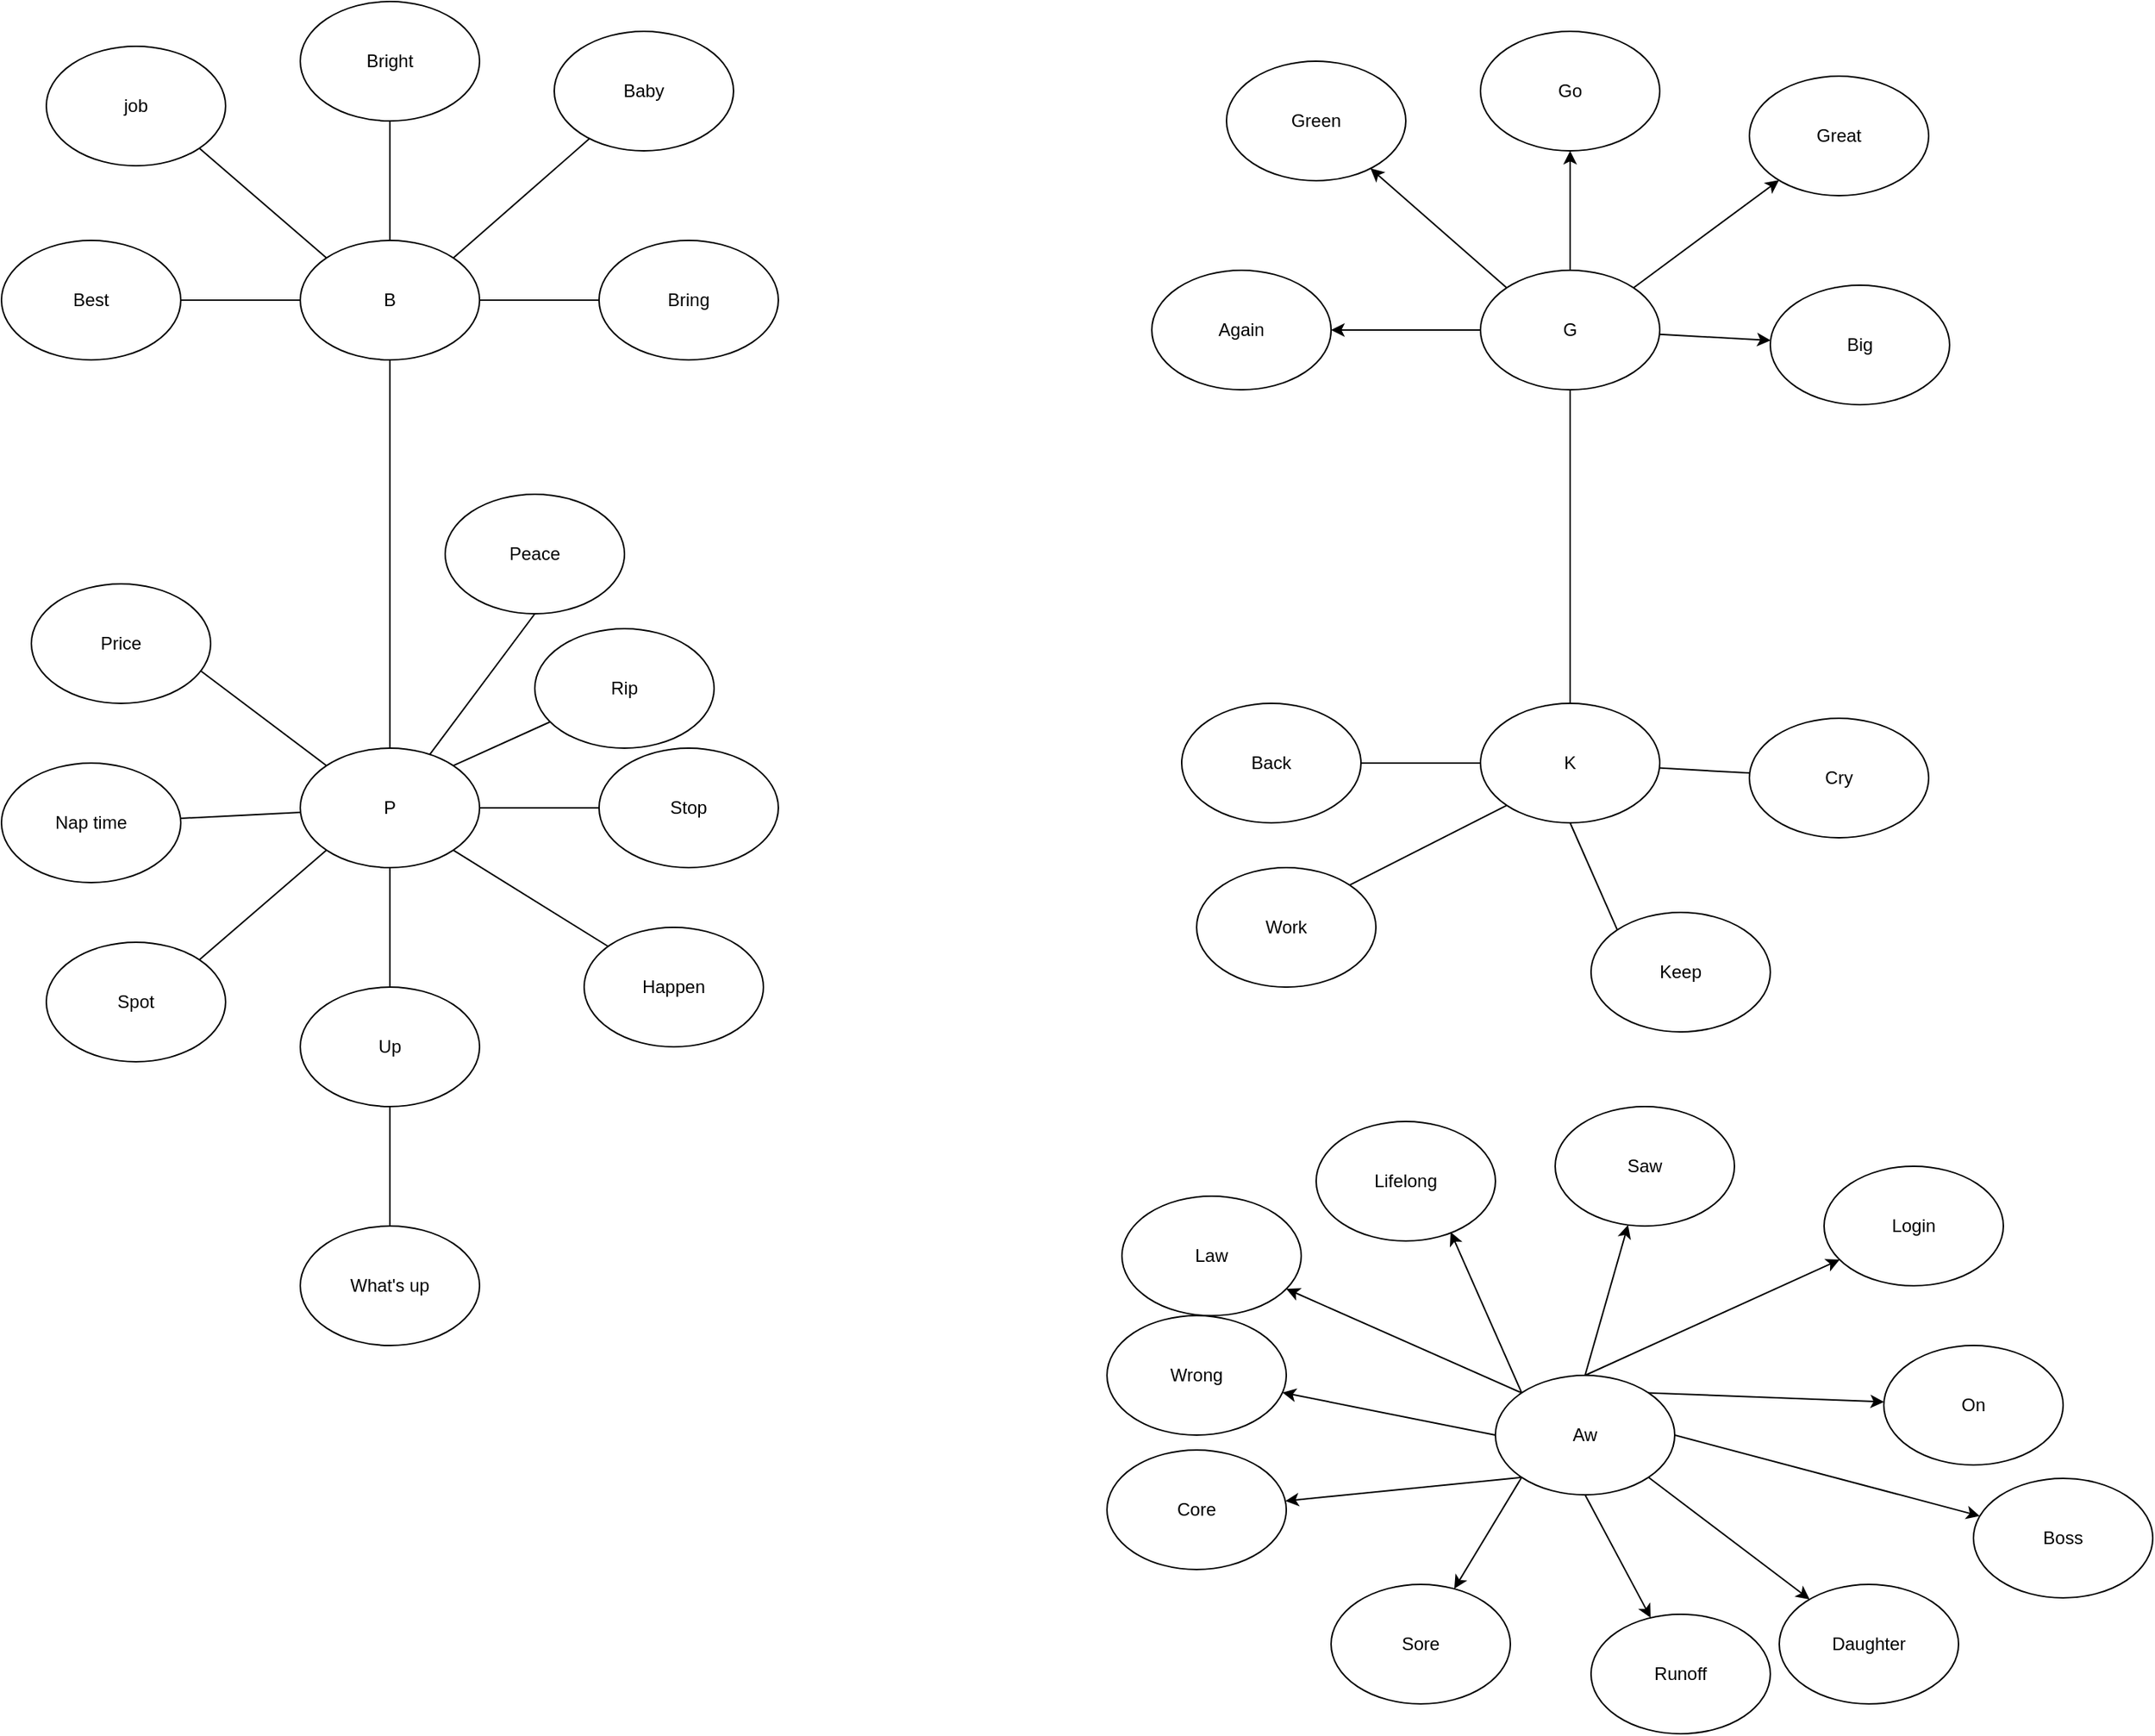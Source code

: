 <mxfile version="15.6.2" type="github">
  <diagram id="xSPHtnjqVK3a8DJXPaqk" name="Consonant">
    <mxGraphModel dx="3009" dy="773" grid="1" gridSize="10" guides="1" tooltips="1" connect="1" arrows="1" fold="1" page="1" pageScale="1" pageWidth="827" pageHeight="1169" math="0" shadow="0">
      <root>
        <mxCell id="0" />
        <mxCell id="1" parent="0" />
        <mxCell id="e4GCMo-crQREHJ02hRd4-3" value="" style="edgeStyle=orthogonalEdgeStyle;rounded=0;orthogonalLoop=1;jettySize=auto;html=1;" parent="1" source="e4GCMo-crQREHJ02hRd4-1" target="e4GCMo-crQREHJ02hRd4-2" edge="1">
          <mxGeometry relative="1" as="geometry" />
        </mxCell>
        <mxCell id="e4GCMo-crQREHJ02hRd4-5" style="rounded=0;orthogonalLoop=1;jettySize=auto;html=1;exitX=0;exitY=0;exitDx=0;exitDy=0;" parent="1" source="e4GCMo-crQREHJ02hRd4-1" target="e4GCMo-crQREHJ02hRd4-4" edge="1">
          <mxGeometry relative="1" as="geometry" />
        </mxCell>
        <mxCell id="e4GCMo-crQREHJ02hRd4-7" style="edgeStyle=none;rounded=0;orthogonalLoop=1;jettySize=auto;html=1;exitX=1;exitY=0;exitDx=0;exitDy=0;" parent="1" source="e4GCMo-crQREHJ02hRd4-1" target="e4GCMo-crQREHJ02hRd4-6" edge="1">
          <mxGeometry relative="1" as="geometry" />
        </mxCell>
        <mxCell id="e4GCMo-crQREHJ02hRd4-9" value="" style="edgeStyle=none;rounded=0;orthogonalLoop=1;jettySize=auto;html=1;" parent="1" source="e4GCMo-crQREHJ02hRd4-1" target="e4GCMo-crQREHJ02hRd4-8" edge="1">
          <mxGeometry relative="1" as="geometry" />
        </mxCell>
        <mxCell id="e4GCMo-crQREHJ02hRd4-11" value="" style="edgeStyle=none;rounded=0;orthogonalLoop=1;jettySize=auto;html=1;" parent="1" source="e4GCMo-crQREHJ02hRd4-1" target="e4GCMo-crQREHJ02hRd4-10" edge="1">
          <mxGeometry relative="1" as="geometry" />
        </mxCell>
        <mxCell id="e4GCMo-crQREHJ02hRd4-13" style="edgeStyle=none;rounded=0;orthogonalLoop=1;jettySize=auto;html=1;entryX=0.5;entryY=0;entryDx=0;entryDy=0;endArrow=none;endFill=0;" parent="1" source="e4GCMo-crQREHJ02hRd4-1" target="e4GCMo-crQREHJ02hRd4-12" edge="1">
          <mxGeometry relative="1" as="geometry" />
        </mxCell>
        <mxCell id="e4GCMo-crQREHJ02hRd4-1" value="G" style="ellipse;whiteSpace=wrap;html=1;" parent="1" vertex="1">
          <mxGeometry x="160" y="360" width="120" height="80" as="geometry" />
        </mxCell>
        <mxCell id="e4GCMo-crQREHJ02hRd4-2" value="Go" style="ellipse;whiteSpace=wrap;html=1;" parent="1" vertex="1">
          <mxGeometry x="160" y="200" width="120" height="80" as="geometry" />
        </mxCell>
        <mxCell id="e4GCMo-crQREHJ02hRd4-4" value="Green" style="ellipse;whiteSpace=wrap;html=1;" parent="1" vertex="1">
          <mxGeometry x="-10" y="220" width="120" height="80" as="geometry" />
        </mxCell>
        <mxCell id="e4GCMo-crQREHJ02hRd4-6" value="Great" style="ellipse;whiteSpace=wrap;html=1;" parent="1" vertex="1">
          <mxGeometry x="340" y="230" width="120" height="80" as="geometry" />
        </mxCell>
        <mxCell id="e4GCMo-crQREHJ02hRd4-8" value="Again" style="ellipse;whiteSpace=wrap;html=1;" parent="1" vertex="1">
          <mxGeometry x="-60" y="360" width="120" height="80" as="geometry" />
        </mxCell>
        <mxCell id="e4GCMo-crQREHJ02hRd4-10" value="Big" style="ellipse;whiteSpace=wrap;html=1;" parent="1" vertex="1">
          <mxGeometry x="354" y="370" width="120" height="80" as="geometry" />
        </mxCell>
        <mxCell id="e4GCMo-crQREHJ02hRd4-15" value="" style="edgeStyle=none;rounded=0;orthogonalLoop=1;jettySize=auto;html=1;endArrow=none;endFill=0;" parent="1" source="e4GCMo-crQREHJ02hRd4-12" target="e4GCMo-crQREHJ02hRd4-14" edge="1">
          <mxGeometry relative="1" as="geometry" />
        </mxCell>
        <mxCell id="e4GCMo-crQREHJ02hRd4-17" value="" style="edgeStyle=none;rounded=0;orthogonalLoop=1;jettySize=auto;html=1;endArrow=none;endFill=0;" parent="1" source="e4GCMo-crQREHJ02hRd4-12" target="e4GCMo-crQREHJ02hRd4-16" edge="1">
          <mxGeometry relative="1" as="geometry" />
        </mxCell>
        <mxCell id="e4GCMo-crQREHJ02hRd4-19" style="edgeStyle=none;rounded=0;orthogonalLoop=1;jettySize=auto;html=1;exitX=0;exitY=1;exitDx=0;exitDy=0;entryX=1;entryY=0;entryDx=0;entryDy=0;endArrow=none;endFill=0;" parent="1" source="e4GCMo-crQREHJ02hRd4-12" target="e4GCMo-crQREHJ02hRd4-18" edge="1">
          <mxGeometry relative="1" as="geometry" />
        </mxCell>
        <mxCell id="e4GCMo-crQREHJ02hRd4-21" style="edgeStyle=none;rounded=0;orthogonalLoop=1;jettySize=auto;html=1;exitX=0.5;exitY=1;exitDx=0;exitDy=0;entryX=0;entryY=0;entryDx=0;entryDy=0;endArrow=none;endFill=0;" parent="1" source="e4GCMo-crQREHJ02hRd4-12" target="e4GCMo-crQREHJ02hRd4-20" edge="1">
          <mxGeometry relative="1" as="geometry" />
        </mxCell>
        <mxCell id="e4GCMo-crQREHJ02hRd4-12" value="K" style="ellipse;whiteSpace=wrap;html=1;" parent="1" vertex="1">
          <mxGeometry x="160" y="650" width="120" height="80" as="geometry" />
        </mxCell>
        <mxCell id="e4GCMo-crQREHJ02hRd4-14" value="Cry" style="ellipse;whiteSpace=wrap;html=1;" parent="1" vertex="1">
          <mxGeometry x="340" y="660" width="120" height="80" as="geometry" />
        </mxCell>
        <mxCell id="e4GCMo-crQREHJ02hRd4-16" value="Back" style="ellipse;whiteSpace=wrap;html=1;" parent="1" vertex="1">
          <mxGeometry x="-40" y="650" width="120" height="80" as="geometry" />
        </mxCell>
        <mxCell id="e4GCMo-crQREHJ02hRd4-18" value="Work" style="ellipse;whiteSpace=wrap;html=1;" parent="1" vertex="1">
          <mxGeometry x="-30" y="760" width="120" height="80" as="geometry" />
        </mxCell>
        <mxCell id="e4GCMo-crQREHJ02hRd4-20" value="Keep" style="ellipse;whiteSpace=wrap;html=1;" parent="1" vertex="1">
          <mxGeometry x="234" y="790" width="120" height="80" as="geometry" />
        </mxCell>
        <mxCell id="Z2mWBq97ujXOIqgyVaY3-3" style="edgeStyle=none;rounded=0;orthogonalLoop=1;jettySize=auto;html=1;entryX=0.5;entryY=1;entryDx=0;entryDy=0;endArrow=none;endFill=0;" parent="1" source="Z2mWBq97ujXOIqgyVaY3-1" target="Z2mWBq97ujXOIqgyVaY3-2" edge="1">
          <mxGeometry relative="1" as="geometry" />
        </mxCell>
        <mxCell id="Z2mWBq97ujXOIqgyVaY3-5" value="" style="edgeStyle=none;rounded=0;orthogonalLoop=1;jettySize=auto;html=1;endArrow=none;endFill=0;" parent="1" source="Z2mWBq97ujXOIqgyVaY3-1" target="Z2mWBq97ujXOIqgyVaY3-4" edge="1">
          <mxGeometry relative="1" as="geometry" />
        </mxCell>
        <mxCell id="Z2mWBq97ujXOIqgyVaY3-7" value="" style="edgeStyle=none;rounded=0;orthogonalLoop=1;jettySize=auto;html=1;endArrow=none;endFill=0;" parent="1" source="Z2mWBq97ujXOIqgyVaY3-1" target="Z2mWBq97ujXOIqgyVaY3-6" edge="1">
          <mxGeometry relative="1" as="geometry" />
        </mxCell>
        <mxCell id="Z2mWBq97ujXOIqgyVaY3-9" value="" style="edgeStyle=none;rounded=0;orthogonalLoop=1;jettySize=auto;html=1;endArrow=none;endFill=0;" parent="1" source="Z2mWBq97ujXOIqgyVaY3-1" target="Z2mWBq97ujXOIqgyVaY3-8" edge="1">
          <mxGeometry relative="1" as="geometry" />
        </mxCell>
        <mxCell id="Z2mWBq97ujXOIqgyVaY3-29" style="edgeStyle=none;rounded=0;orthogonalLoop=1;jettySize=auto;html=1;exitX=1;exitY=0;exitDx=0;exitDy=0;endArrow=none;endFill=0;" parent="1" source="Z2mWBq97ujXOIqgyVaY3-1" target="Z2mWBq97ujXOIqgyVaY3-28" edge="1">
          <mxGeometry relative="1" as="geometry" />
        </mxCell>
        <mxCell id="Z2mWBq97ujXOIqgyVaY3-32" style="edgeStyle=none;rounded=0;orthogonalLoop=1;jettySize=auto;html=1;exitX=0;exitY=0;exitDx=0;exitDy=0;entryX=1;entryY=1;entryDx=0;entryDy=0;endArrow=none;endFill=0;" parent="1" source="Z2mWBq97ujXOIqgyVaY3-1" target="Z2mWBq97ujXOIqgyVaY3-31" edge="1">
          <mxGeometry relative="1" as="geometry" />
        </mxCell>
        <mxCell id="Z2mWBq97ujXOIqgyVaY3-1" value="B" style="ellipse;whiteSpace=wrap;html=1;" parent="1" vertex="1">
          <mxGeometry x="-630" y="340" width="120" height="80" as="geometry" />
        </mxCell>
        <mxCell id="Z2mWBq97ujXOIqgyVaY3-11" value="" style="edgeStyle=none;rounded=0;orthogonalLoop=1;jettySize=auto;html=1;endArrow=none;endFill=0;" parent="1" source="Z2mWBq97ujXOIqgyVaY3-2" target="Z2mWBq97ujXOIqgyVaY3-10" edge="1">
          <mxGeometry relative="1" as="geometry" />
        </mxCell>
        <mxCell id="Z2mWBq97ujXOIqgyVaY3-14" style="edgeStyle=none;rounded=0;orthogonalLoop=1;jettySize=auto;html=1;exitX=1;exitY=1;exitDx=0;exitDy=0;endArrow=none;endFill=0;" parent="1" source="Z2mWBq97ujXOIqgyVaY3-2" target="Z2mWBq97ujXOIqgyVaY3-13" edge="1">
          <mxGeometry relative="1" as="geometry" />
        </mxCell>
        <mxCell id="Z2mWBq97ujXOIqgyVaY3-16" value="" style="edgeStyle=none;rounded=0;orthogonalLoop=1;jettySize=auto;html=1;endArrow=none;endFill=0;" parent="1" source="Z2mWBq97ujXOIqgyVaY3-2" target="Z2mWBq97ujXOIqgyVaY3-15" edge="1">
          <mxGeometry relative="1" as="geometry" />
        </mxCell>
        <mxCell id="Z2mWBq97ujXOIqgyVaY3-18" value="" style="edgeStyle=none;rounded=0;orthogonalLoop=1;jettySize=auto;html=1;endArrow=none;endFill=0;" parent="1" source="Z2mWBq97ujXOIqgyVaY3-2" target="Z2mWBq97ujXOIqgyVaY3-17" edge="1">
          <mxGeometry relative="1" as="geometry" />
        </mxCell>
        <mxCell id="Z2mWBq97ujXOIqgyVaY3-23" style="edgeStyle=none;rounded=0;orthogonalLoop=1;jettySize=auto;html=1;exitX=0;exitY=1;exitDx=0;exitDy=0;entryX=1;entryY=0;entryDx=0;entryDy=0;endArrow=none;endFill=0;" parent="1" source="Z2mWBq97ujXOIqgyVaY3-2" target="Z2mWBq97ujXOIqgyVaY3-22" edge="1">
          <mxGeometry relative="1" as="geometry" />
        </mxCell>
        <mxCell id="Z2mWBq97ujXOIqgyVaY3-26" style="edgeStyle=none;rounded=0;orthogonalLoop=1;jettySize=auto;html=1;exitX=1;exitY=0;exitDx=0;exitDy=0;endArrow=none;endFill=0;" parent="1" source="Z2mWBq97ujXOIqgyVaY3-2" target="Z2mWBq97ujXOIqgyVaY3-25" edge="1">
          <mxGeometry relative="1" as="geometry" />
        </mxCell>
        <mxCell id="Z2mWBq97ujXOIqgyVaY3-35" style="edgeStyle=none;rounded=0;orthogonalLoop=1;jettySize=auto;html=1;exitX=0;exitY=0;exitDx=0;exitDy=0;entryX=0.942;entryY=0.725;entryDx=0;entryDy=0;entryPerimeter=0;endArrow=none;endFill=0;" parent="1" source="Z2mWBq97ujXOIqgyVaY3-2" target="Z2mWBq97ujXOIqgyVaY3-34" edge="1">
          <mxGeometry relative="1" as="geometry" />
        </mxCell>
        <mxCell id="Z2mWBq97ujXOIqgyVaY3-37" style="edgeStyle=none;rounded=0;orthogonalLoop=1;jettySize=auto;html=1;entryX=0.5;entryY=1;entryDx=0;entryDy=0;endArrow=none;endFill=0;" parent="1" source="Z2mWBq97ujXOIqgyVaY3-2" target="Z2mWBq97ujXOIqgyVaY3-36" edge="1">
          <mxGeometry relative="1" as="geometry" />
        </mxCell>
        <mxCell id="Z2mWBq97ujXOIqgyVaY3-2" value="P" style="ellipse;whiteSpace=wrap;html=1;" parent="1" vertex="1">
          <mxGeometry x="-630" y="680" width="120" height="80" as="geometry" />
        </mxCell>
        <mxCell id="Z2mWBq97ujXOIqgyVaY3-4" value="Bring" style="ellipse;whiteSpace=wrap;html=1;" parent="1" vertex="1">
          <mxGeometry x="-430" y="340" width="120" height="80" as="geometry" />
        </mxCell>
        <mxCell id="Z2mWBq97ujXOIqgyVaY3-6" value="Bright" style="ellipse;whiteSpace=wrap;html=1;" parent="1" vertex="1">
          <mxGeometry x="-630" y="180" width="120" height="80" as="geometry" />
        </mxCell>
        <mxCell id="Z2mWBq97ujXOIqgyVaY3-8" value="Best" style="ellipse;whiteSpace=wrap;html=1;" parent="1" vertex="1">
          <mxGeometry x="-830" y="340" width="120" height="80" as="geometry" />
        </mxCell>
        <mxCell id="Z2mWBq97ujXOIqgyVaY3-10" value="Stop" style="ellipse;whiteSpace=wrap;html=1;" parent="1" vertex="1">
          <mxGeometry x="-430" y="680" width="120" height="80" as="geometry" />
        </mxCell>
        <mxCell id="Z2mWBq97ujXOIqgyVaY3-13" value="Happen" style="ellipse;whiteSpace=wrap;html=1;" parent="1" vertex="1">
          <mxGeometry x="-440" y="800" width="120" height="80" as="geometry" />
        </mxCell>
        <mxCell id="Z2mWBq97ujXOIqgyVaY3-20" value="" style="edgeStyle=none;rounded=0;orthogonalLoop=1;jettySize=auto;html=1;endArrow=none;endFill=0;" parent="1" source="Z2mWBq97ujXOIqgyVaY3-15" target="Z2mWBq97ujXOIqgyVaY3-19" edge="1">
          <mxGeometry relative="1" as="geometry" />
        </mxCell>
        <mxCell id="Z2mWBq97ujXOIqgyVaY3-15" value="Up" style="ellipse;whiteSpace=wrap;html=1;" parent="1" vertex="1">
          <mxGeometry x="-630" y="840" width="120" height="80" as="geometry" />
        </mxCell>
        <mxCell id="Z2mWBq97ujXOIqgyVaY3-17" value="Nap time" style="ellipse;whiteSpace=wrap;html=1;" parent="1" vertex="1">
          <mxGeometry x="-830" y="690" width="120" height="80" as="geometry" />
        </mxCell>
        <mxCell id="Z2mWBq97ujXOIqgyVaY3-19" value="What&#39;s up" style="ellipse;whiteSpace=wrap;html=1;" parent="1" vertex="1">
          <mxGeometry x="-630" y="1000" width="120" height="80" as="geometry" />
        </mxCell>
        <mxCell id="Z2mWBq97ujXOIqgyVaY3-22" value="Spot" style="ellipse;whiteSpace=wrap;html=1;" parent="1" vertex="1">
          <mxGeometry x="-800" y="810" width="120" height="80" as="geometry" />
        </mxCell>
        <mxCell id="Z2mWBq97ujXOIqgyVaY3-25" value="Rip" style="ellipse;whiteSpace=wrap;html=1;" parent="1" vertex="1">
          <mxGeometry x="-473" y="600" width="120" height="80" as="geometry" />
        </mxCell>
        <mxCell id="Z2mWBq97ujXOIqgyVaY3-28" value="Baby" style="ellipse;whiteSpace=wrap;html=1;" parent="1" vertex="1">
          <mxGeometry x="-460" y="200" width="120" height="80" as="geometry" />
        </mxCell>
        <mxCell id="Z2mWBq97ujXOIqgyVaY3-31" value="job" style="ellipse;whiteSpace=wrap;html=1;" parent="1" vertex="1">
          <mxGeometry x="-800" y="210" width="120" height="80" as="geometry" />
        </mxCell>
        <mxCell id="Z2mWBq97ujXOIqgyVaY3-34" value="Price" style="ellipse;whiteSpace=wrap;html=1;" parent="1" vertex="1">
          <mxGeometry x="-810" y="570" width="120" height="80" as="geometry" />
        </mxCell>
        <mxCell id="Z2mWBq97ujXOIqgyVaY3-36" value="Peace" style="ellipse;whiteSpace=wrap;html=1;" parent="1" vertex="1">
          <mxGeometry x="-533" y="510" width="120" height="80" as="geometry" />
        </mxCell>
        <mxCell id="tf4zqK-6cAZx2ctjrn7H-13" style="rounded=0;orthogonalLoop=1;jettySize=auto;html=1;exitX=1;exitY=1;exitDx=0;exitDy=0;" edge="1" parent="1" source="tf4zqK-6cAZx2ctjrn7H-1" target="tf4zqK-6cAZx2ctjrn7H-12">
          <mxGeometry relative="1" as="geometry" />
        </mxCell>
        <mxCell id="tf4zqK-6cAZx2ctjrn7H-14" style="edgeStyle=none;rounded=0;orthogonalLoop=1;jettySize=auto;html=1;exitX=1;exitY=0.5;exitDx=0;exitDy=0;" edge="1" parent="1" source="tf4zqK-6cAZx2ctjrn7H-1" target="tf4zqK-6cAZx2ctjrn7H-7">
          <mxGeometry relative="1" as="geometry" />
        </mxCell>
        <mxCell id="tf4zqK-6cAZx2ctjrn7H-15" style="edgeStyle=none;rounded=0;orthogonalLoop=1;jettySize=auto;html=1;exitX=1;exitY=0;exitDx=0;exitDy=0;" edge="1" parent="1" source="tf4zqK-6cAZx2ctjrn7H-1" target="tf4zqK-6cAZx2ctjrn7H-2">
          <mxGeometry relative="1" as="geometry" />
        </mxCell>
        <mxCell id="tf4zqK-6cAZx2ctjrn7H-16" style="edgeStyle=none;rounded=0;orthogonalLoop=1;jettySize=auto;html=1;exitX=0.5;exitY=0;exitDx=0;exitDy=0;" edge="1" parent="1" source="tf4zqK-6cAZx2ctjrn7H-1" target="tf4zqK-6cAZx2ctjrn7H-10">
          <mxGeometry relative="1" as="geometry" />
        </mxCell>
        <mxCell id="tf4zqK-6cAZx2ctjrn7H-17" style="edgeStyle=none;rounded=0;orthogonalLoop=1;jettySize=auto;html=1;exitX=0.5;exitY=0;exitDx=0;exitDy=0;" edge="1" parent="1" source="tf4zqK-6cAZx2ctjrn7H-1" target="tf4zqK-6cAZx2ctjrn7H-3">
          <mxGeometry relative="1" as="geometry" />
        </mxCell>
        <mxCell id="tf4zqK-6cAZx2ctjrn7H-18" style="edgeStyle=none;rounded=0;orthogonalLoop=1;jettySize=auto;html=1;exitX=0;exitY=0;exitDx=0;exitDy=0;entryX=0.75;entryY=0.925;entryDx=0;entryDy=0;entryPerimeter=0;" edge="1" parent="1" source="tf4zqK-6cAZx2ctjrn7H-1" target="tf4zqK-6cAZx2ctjrn7H-9">
          <mxGeometry relative="1" as="geometry" />
        </mxCell>
        <mxCell id="tf4zqK-6cAZx2ctjrn7H-19" style="edgeStyle=none;rounded=0;orthogonalLoop=1;jettySize=auto;html=1;exitX=0;exitY=0;exitDx=0;exitDy=0;" edge="1" parent="1" source="tf4zqK-6cAZx2ctjrn7H-1" target="tf4zqK-6cAZx2ctjrn7H-4">
          <mxGeometry relative="1" as="geometry" />
        </mxCell>
        <mxCell id="tf4zqK-6cAZx2ctjrn7H-20" style="edgeStyle=none;rounded=0;orthogonalLoop=1;jettySize=auto;html=1;exitX=0;exitY=0.5;exitDx=0;exitDy=0;" edge="1" parent="1" source="tf4zqK-6cAZx2ctjrn7H-1" target="tf4zqK-6cAZx2ctjrn7H-11">
          <mxGeometry relative="1" as="geometry" />
        </mxCell>
        <mxCell id="tf4zqK-6cAZx2ctjrn7H-21" style="edgeStyle=none;rounded=0;orthogonalLoop=1;jettySize=auto;html=1;exitX=0;exitY=1;exitDx=0;exitDy=0;" edge="1" parent="1" source="tf4zqK-6cAZx2ctjrn7H-1" target="tf4zqK-6cAZx2ctjrn7H-5">
          <mxGeometry relative="1" as="geometry" />
        </mxCell>
        <mxCell id="tf4zqK-6cAZx2ctjrn7H-22" style="edgeStyle=none;rounded=0;orthogonalLoop=1;jettySize=auto;html=1;exitX=0.5;exitY=1;exitDx=0;exitDy=0;" edge="1" parent="1" source="tf4zqK-6cAZx2ctjrn7H-1" target="tf4zqK-6cAZx2ctjrn7H-8">
          <mxGeometry relative="1" as="geometry" />
        </mxCell>
        <mxCell id="tf4zqK-6cAZx2ctjrn7H-23" style="edgeStyle=none;rounded=0;orthogonalLoop=1;jettySize=auto;html=1;exitX=0;exitY=1;exitDx=0;exitDy=0;" edge="1" parent="1" source="tf4zqK-6cAZx2ctjrn7H-1" target="tf4zqK-6cAZx2ctjrn7H-6">
          <mxGeometry relative="1" as="geometry" />
        </mxCell>
        <mxCell id="tf4zqK-6cAZx2ctjrn7H-1" value="Aw" style="ellipse;whiteSpace=wrap;html=1;" vertex="1" parent="1">
          <mxGeometry x="170" y="1100" width="120" height="80" as="geometry" />
        </mxCell>
        <mxCell id="tf4zqK-6cAZx2ctjrn7H-2" value="On" style="ellipse;whiteSpace=wrap;html=1;" vertex="1" parent="1">
          <mxGeometry x="430" y="1080" width="120" height="80" as="geometry" />
        </mxCell>
        <mxCell id="tf4zqK-6cAZx2ctjrn7H-3" value="Saw" style="ellipse;whiteSpace=wrap;html=1;" vertex="1" parent="1">
          <mxGeometry x="210" y="920" width="120" height="80" as="geometry" />
        </mxCell>
        <mxCell id="tf4zqK-6cAZx2ctjrn7H-4" value="Law" style="ellipse;whiteSpace=wrap;html=1;" vertex="1" parent="1">
          <mxGeometry x="-80" y="980" width="120" height="80" as="geometry" />
        </mxCell>
        <mxCell id="tf4zqK-6cAZx2ctjrn7H-5" value="Core" style="ellipse;whiteSpace=wrap;html=1;" vertex="1" parent="1">
          <mxGeometry x="-90" y="1150" width="120" height="80" as="geometry" />
        </mxCell>
        <mxCell id="tf4zqK-6cAZx2ctjrn7H-6" value="Sore" style="ellipse;whiteSpace=wrap;html=1;" vertex="1" parent="1">
          <mxGeometry x="60" y="1240" width="120" height="80" as="geometry" />
        </mxCell>
        <mxCell id="tf4zqK-6cAZx2ctjrn7H-7" value="Boss" style="ellipse;whiteSpace=wrap;html=1;" vertex="1" parent="1">
          <mxGeometry x="490" y="1169" width="120" height="80" as="geometry" />
        </mxCell>
        <mxCell id="tf4zqK-6cAZx2ctjrn7H-8" value="Runoff" style="ellipse;whiteSpace=wrap;html=1;" vertex="1" parent="1">
          <mxGeometry x="234" y="1260" width="120" height="80" as="geometry" />
        </mxCell>
        <mxCell id="tf4zqK-6cAZx2ctjrn7H-9" value="Lifelong" style="ellipse;whiteSpace=wrap;html=1;" vertex="1" parent="1">
          <mxGeometry x="50" y="930" width="120" height="80" as="geometry" />
        </mxCell>
        <mxCell id="tf4zqK-6cAZx2ctjrn7H-10" value="Login" style="ellipse;whiteSpace=wrap;html=1;" vertex="1" parent="1">
          <mxGeometry x="390" y="960" width="120" height="80" as="geometry" />
        </mxCell>
        <mxCell id="tf4zqK-6cAZx2ctjrn7H-11" value="Wrong" style="ellipse;whiteSpace=wrap;html=1;" vertex="1" parent="1">
          <mxGeometry x="-90" y="1060" width="120" height="80" as="geometry" />
        </mxCell>
        <mxCell id="tf4zqK-6cAZx2ctjrn7H-12" value="Daughter" style="ellipse;whiteSpace=wrap;html=1;" vertex="1" parent="1">
          <mxGeometry x="360" y="1240" width="120" height="80" as="geometry" />
        </mxCell>
      </root>
    </mxGraphModel>
  </diagram>
</mxfile>
